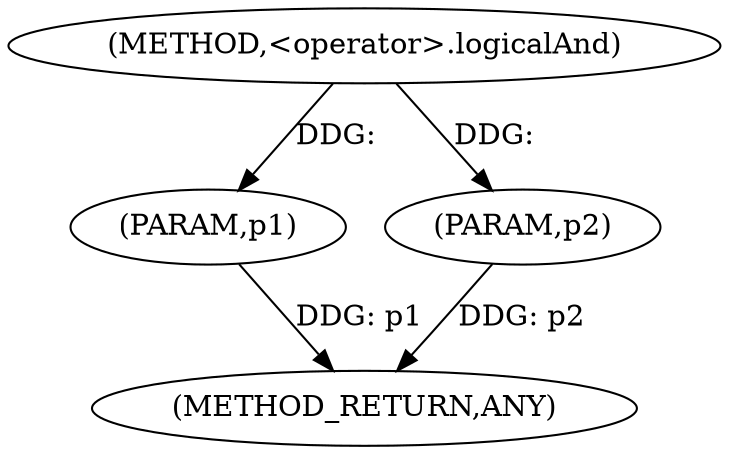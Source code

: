 
digraph "&lt;operator&gt;.logicalAnd" {  

"14678" [label = "(METHOD,&lt;operator&gt;.logicalAnd)" ]

"14682" [label = "(METHOD_RETURN,ANY)" ]

"14679" [label = "(PARAM,p1)" ]

"14680" [label = "(PARAM,p2)" ]

  "14679" -> "14682"  [ label = "DDG: p1"] 

  "14680" -> "14682"  [ label = "DDG: p2"] 

  "14678" -> "14679"  [ label = "DDG: "] 

  "14678" -> "14680"  [ label = "DDG: "] 

}